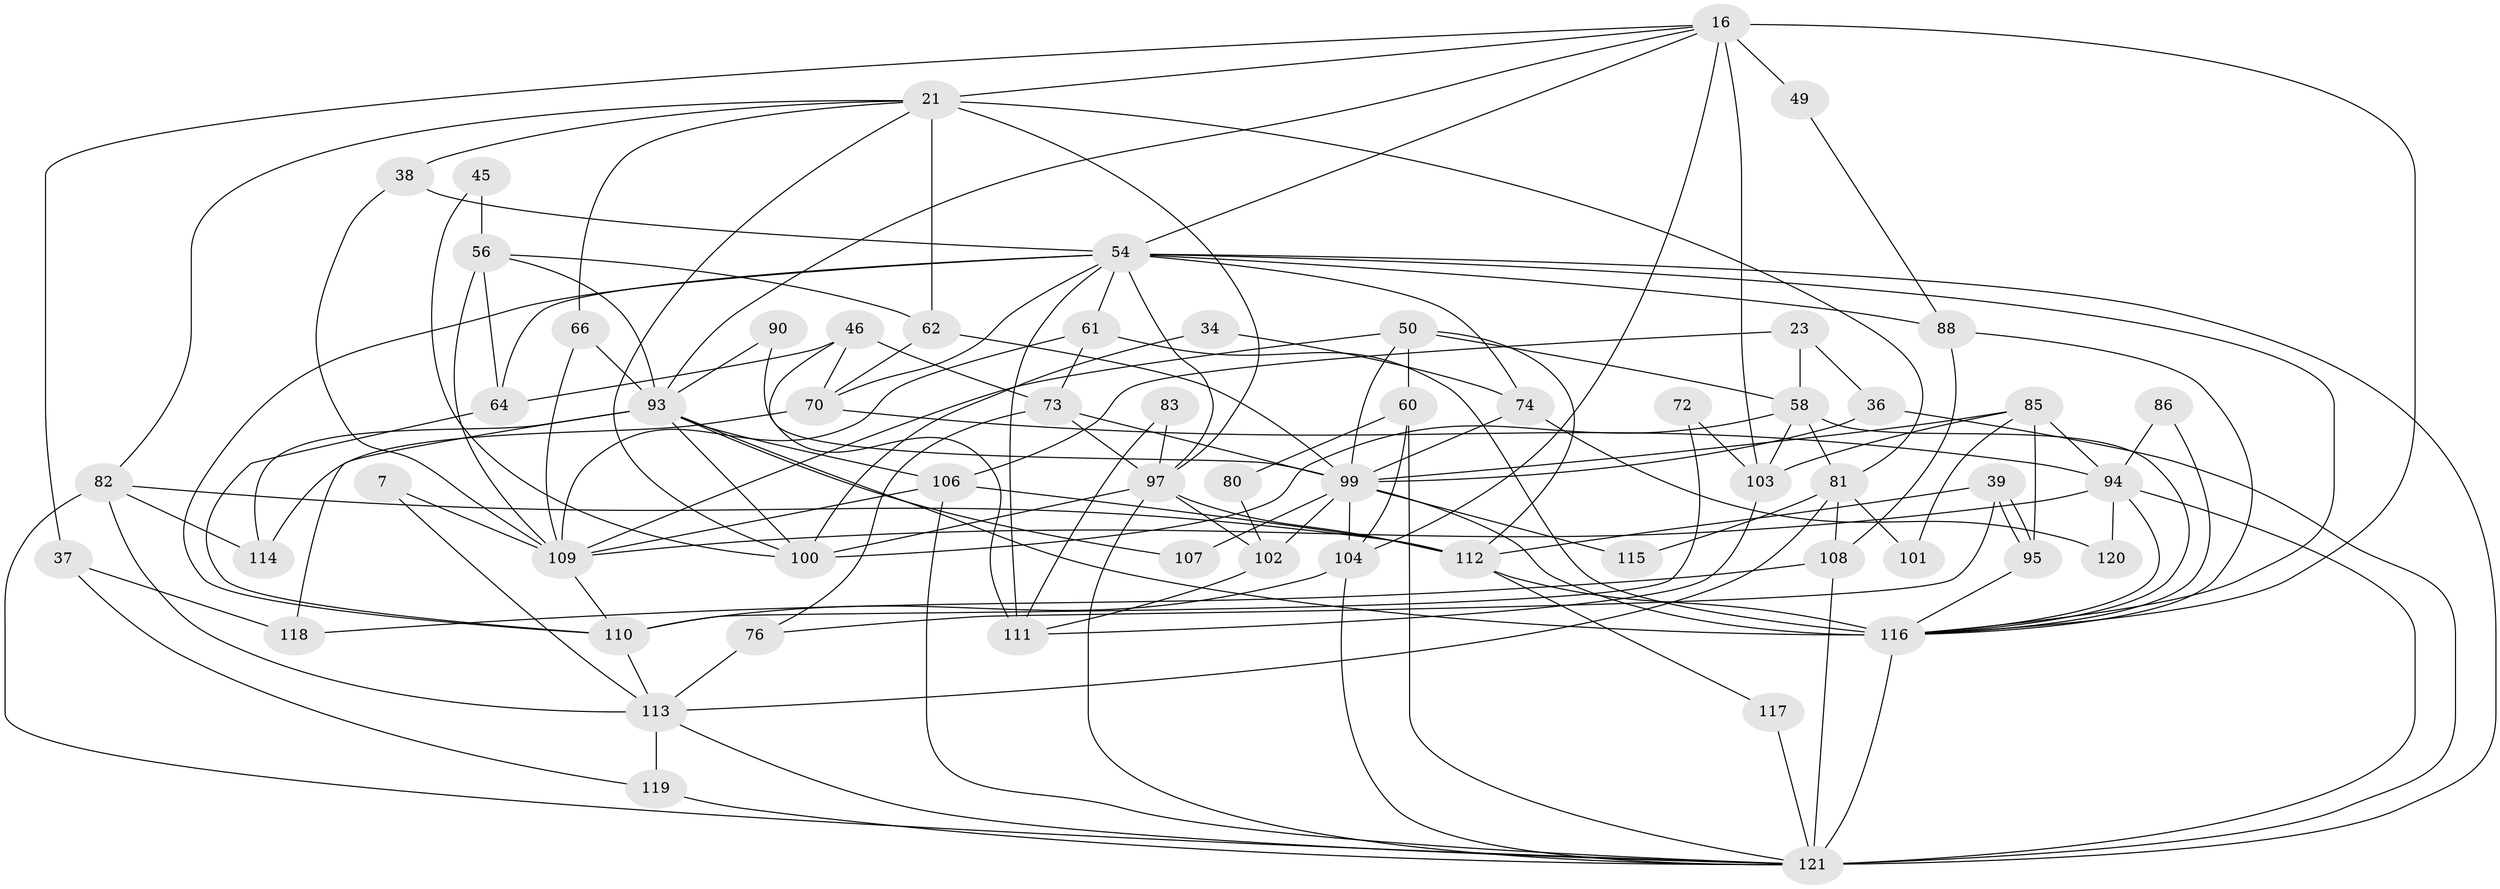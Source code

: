 // original degree distribution, {4: 0.23140495867768596, 2: 0.17355371900826447, 3: 0.24793388429752067, 5: 0.15702479338842976, 7: 0.04132231404958678, 6: 0.14049586776859505, 8: 0.008264462809917356}
// Generated by graph-tools (version 1.1) at 2025/02/03/05/25 17:02:42]
// undirected, 60 vertices, 143 edges
graph export_dot {
graph [start="1"]
  node [color=gray90,style=filled];
  7;
  16 [super="+11"];
  21 [super="+8"];
  23;
  34;
  36;
  37 [super="+9"];
  38 [super="+3"];
  39;
  45;
  46;
  49;
  50;
  54 [super="+35+48"];
  56;
  58 [super="+44"];
  60;
  61;
  62;
  64 [super="+17"];
  66;
  70 [super="+28"];
  72;
  73;
  74;
  76 [super="+25"];
  80;
  81;
  82 [super="+15+77"];
  83;
  85 [super="+84"];
  86;
  88;
  90;
  93 [super="+27+87"];
  94 [super="+79"];
  95;
  97 [super="+55+96"];
  99 [super="+19+75+69"];
  100;
  101;
  102 [super="+89"];
  103 [super="+14"];
  104 [super="+63+26"];
  106 [super="+105"];
  107;
  108 [super="+32"];
  109 [super="+4+40+68"];
  110 [super="+53+65"];
  111 [super="+59"];
  112 [super="+91"];
  113 [super="+52"];
  114 [super="+92"];
  115;
  116 [super="+5+43+71+33"];
  117;
  118;
  119;
  120;
  121 [super="+24+78+98"];
  7 -- 113;
  7 -- 109;
  16 -- 37 [weight=2];
  16 -- 49 [weight=2];
  16 -- 103;
  16 -- 116 [weight=3];
  16 -- 21;
  16 -- 93;
  16 -- 104;
  16 -- 54;
  21 -- 66;
  21 -- 81 [weight=2];
  21 -- 82;
  21 -- 100;
  21 -- 62;
  21 -- 38;
  21 -- 97;
  23 -- 58 [weight=2];
  23 -- 36;
  23 -- 106;
  34 -- 100;
  34 -- 74;
  36 -- 99;
  36 -- 121;
  37 -- 118 [weight=2];
  37 -- 119;
  38 -- 54;
  38 -- 109;
  39 -- 112;
  39 -- 95;
  39 -- 95;
  39 -- 76;
  45 -- 56;
  45 -- 100;
  46 -- 70;
  46 -- 73;
  46 -- 64;
  46 -- 111;
  49 -- 88;
  50 -- 60;
  50 -- 58;
  50 -- 99;
  50 -- 109;
  50 -- 112;
  54 -- 97 [weight=2];
  54 -- 116;
  54 -- 64 [weight=2];
  54 -- 88;
  54 -- 111 [weight=2];
  54 -- 110;
  54 -- 121 [weight=2];
  54 -- 70;
  54 -- 74;
  54 -- 61;
  56 -- 62;
  56 -- 64;
  56 -- 109 [weight=2];
  56 -- 93;
  58 -- 81;
  58 -- 100 [weight=2];
  58 -- 103;
  58 -- 116 [weight=2];
  60 -- 104 [weight=3];
  60 -- 80;
  60 -- 121;
  61 -- 73;
  61 -- 116;
  61 -- 109;
  62 -- 70;
  62 -- 99;
  64 -- 110 [weight=2];
  66 -- 109;
  66 -- 93;
  70 -- 114;
  70 -- 94;
  72 -- 103;
  72 -- 110;
  73 -- 76;
  73 -- 97;
  73 -- 99;
  74 -- 99 [weight=2];
  74 -- 120;
  76 -- 113 [weight=2];
  80 -- 102;
  81 -- 101;
  81 -- 113;
  81 -- 115;
  81 -- 108;
  82 -- 113 [weight=2];
  82 -- 112;
  82 -- 114;
  82 -- 121;
  83 -- 97;
  83 -- 111;
  85 -- 95;
  85 -- 103;
  85 -- 101;
  85 -- 94;
  85 -- 99;
  86 -- 94;
  86 -- 116;
  88 -- 108;
  88 -- 116;
  90 -- 99;
  90 -- 93;
  93 -- 100;
  93 -- 107;
  93 -- 116 [weight=2];
  93 -- 118;
  93 -- 106;
  93 -- 114;
  94 -- 120 [weight=2];
  94 -- 109 [weight=2];
  94 -- 116;
  94 -- 121 [weight=2];
  95 -- 116;
  97 -- 100;
  97 -- 112 [weight=2];
  97 -- 102;
  97 -- 121 [weight=2];
  99 -- 102 [weight=3];
  99 -- 116 [weight=3];
  99 -- 107;
  99 -- 115;
  99 -- 104;
  102 -- 111;
  103 -- 111;
  104 -- 110 [weight=2];
  104 -- 121 [weight=3];
  106 -- 109;
  106 -- 112;
  106 -- 121;
  108 -- 118;
  108 -- 121;
  109 -- 110;
  110 -- 113;
  112 -- 117;
  112 -- 116;
  113 -- 119 [weight=2];
  113 -- 121;
  116 -- 121 [weight=5];
  117 -- 121;
  119 -- 121;
}
